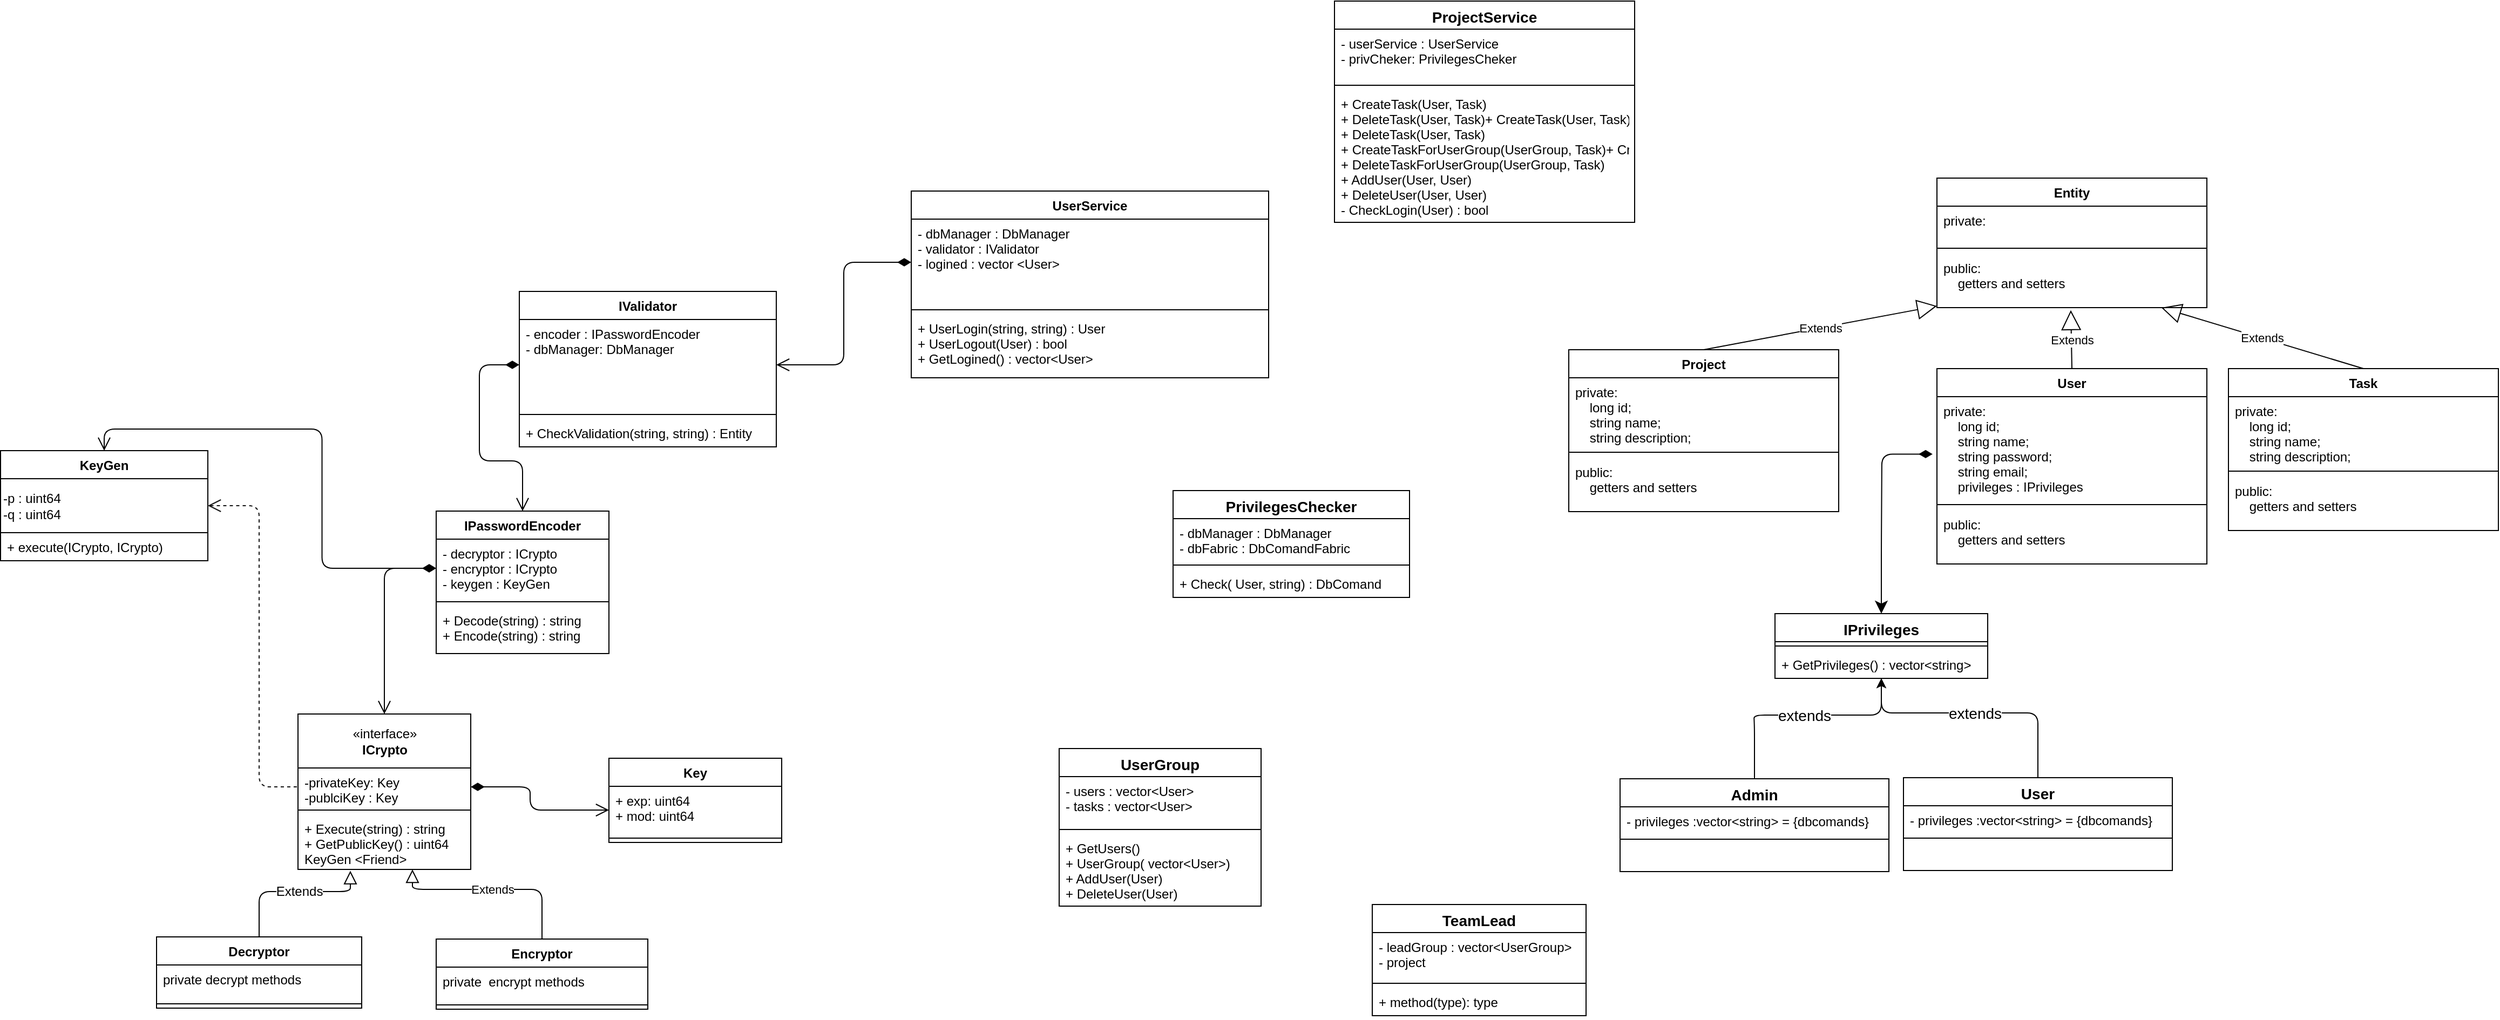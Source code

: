 <mxfile version="12.1.7" type="device" pages="1"><diagram id="emK0Cc5uvqGBmMG8KdMU" name="Page-2"><mxGraphModel dx="1173" dy="1491" grid="0" gridSize="10" guides="0" tooltips="1" connect="1" arrows="0" fold="1" page="0" pageScale="1" pageWidth="827" pageHeight="1169" math="0" shadow="0"><root><mxCell id="qpFddSiYplY5bSEACu3x-0"/><mxCell id="qpFddSiYplY5bSEACu3x-1" parent="qpFddSiYplY5bSEACu3x-0"/><mxCell id="0Iv2HegZm4sz98EzxYYE-0" style="rounded=1;orthogonalLoop=1;jettySize=auto;html=1;exitX=0.5;exitY=0;exitDx=0;exitDy=0;endArrow=block;endFill=0;jumpSize=6;endSize=10;startSize=10;edgeStyle=orthogonalEdgeStyle;entryX=0.303;entryY=1.025;entryDx=0;entryDy=0;entryPerimeter=0;" parent="qpFddSiYplY5bSEACu3x-1" source="qpFddSiYplY5bSEACu3x-2" target="qpFddSiYplY5bSEACu3x-27" edge="1"><mxGeometry relative="1" as="geometry"><mxPoint x="297.2" y="-3.2" as="targetPoint"/><Array as="points"><mxPoint x="292" y="136"/><mxPoint x="376" y="136"/></Array></mxGeometry></mxCell><mxCell id="0Iv2HegZm4sz98EzxYYE-1" value="Extends" style="text;html=1;resizable=0;points=[];align=center;verticalAlign=middle;labelBackgroundColor=#ffffff;" parent="0Iv2HegZm4sz98EzxYYE-0" vertex="1" connectable="0"><mxGeometry x="0.383" y="-1" relative="1" as="geometry"><mxPoint x="-22" y="-1.5" as="offset"/></mxGeometry></mxCell><mxCell id="qpFddSiYplY5bSEACu3x-2" value="Decryptor" style="swimlane;fontStyle=1;align=center;verticalAlign=top;childLayout=stackLayout;horizontal=1;startSize=26;horizontalStack=0;resizeParent=1;resizeParentMax=0;resizeLast=0;collapsible=1;marginBottom=0;" parent="qpFddSiYplY5bSEACu3x-1" vertex="1"><mxGeometry x="197" y="178" width="190" height="66" as="geometry"/></mxCell><mxCell id="qpFddSiYplY5bSEACu3x-3" value="private decrypt methods" style="text;strokeColor=none;fillColor=none;align=left;verticalAlign=top;spacingLeft=4;spacingRight=4;overflow=hidden;rotatable=0;points=[[0,0.5],[1,0.5]];portConstraint=eastwest;" parent="qpFddSiYplY5bSEACu3x-2" vertex="1"><mxGeometry y="26" width="190" height="32" as="geometry"/></mxCell><mxCell id="qpFddSiYplY5bSEACu3x-4" value="" style="line;strokeWidth=1;fillColor=none;align=left;verticalAlign=middle;spacingTop=-1;spacingLeft=3;spacingRight=3;rotatable=0;labelPosition=right;points=[];portConstraint=eastwest;" parent="qpFddSiYplY5bSEACu3x-2" vertex="1"><mxGeometry y="58" width="190" height="8" as="geometry"/></mxCell><mxCell id="0Iv2HegZm4sz98EzxYYE-2" value="Extends" style="edgeStyle=orthogonalEdgeStyle;orthogonalLoop=1;jettySize=auto;html=1;exitX=0.5;exitY=0;exitDx=0;exitDy=0;endArrow=block;endFill=0;endSize=10;startSize=10;" parent="qpFddSiYplY5bSEACu3x-1" source="qpFddSiYplY5bSEACu3x-16" target="qpFddSiYplY5bSEACu3x-27" edge="1"><mxGeometry relative="1" as="geometry"><Array as="points"><mxPoint x="554" y="134"/><mxPoint x="434" y="134"/></Array></mxGeometry></mxCell><mxCell id="qpFddSiYplY5bSEACu3x-16" value="Encryptor" style="swimlane;fontStyle=1;align=center;verticalAlign=top;childLayout=stackLayout;horizontal=1;startSize=26;horizontalStack=0;resizeParent=1;resizeParentMax=0;resizeLast=0;collapsible=1;marginBottom=0;" parent="qpFddSiYplY5bSEACu3x-1" vertex="1"><mxGeometry x="456" y="180" width="196" height="65" as="geometry"/></mxCell><mxCell id="qpFddSiYplY5bSEACu3x-17" value="private  encrypt methods" style="text;strokeColor=none;fillColor=none;align=left;verticalAlign=top;spacingLeft=4;spacingRight=4;overflow=hidden;rotatable=0;points=[[0,0.5],[1,0.5]];portConstraint=eastwest;" parent="qpFddSiYplY5bSEACu3x-16" vertex="1"><mxGeometry y="26" width="196" height="31" as="geometry"/></mxCell><mxCell id="qpFddSiYplY5bSEACu3x-18" value="" style="line;strokeWidth=1;fillColor=none;align=left;verticalAlign=middle;spacingTop=-1;spacingLeft=3;spacingRight=3;rotatable=0;labelPosition=right;points=[];portConstraint=eastwest;" parent="qpFddSiYplY5bSEACu3x-16" vertex="1"><mxGeometry y="57" width="196" height="8" as="geometry"/></mxCell><mxCell id="cDZMtpOlQ2nvsWHCtUD1-0" style="edgeStyle=orthogonalEdgeStyle;jumpSize=6;orthogonalLoop=1;jettySize=auto;html=1;exitX=0.5;exitY=0;exitDx=0;exitDy=0;entryX=0;entryY=0.5;entryDx=0;entryDy=0;startArrow=open;startFill=0;startSize=10;endArrow=diamondThin;endFill=1;endSize=10;strokeColor=#000000;comic=0;shadow=0;rounded=1;" parent="qpFddSiYplY5bSEACu3x-1" source="qpFddSiYplY5bSEACu3x-20" target="r9ukOdG_xvwr0nZsbjeQ-1" edge="1"><mxGeometry relative="1" as="geometry"/></mxCell><mxCell id="qpFddSiYplY5bSEACu3x-20" value="KeyGen" style="swimlane;fontStyle=1;align=center;verticalAlign=top;childLayout=stackLayout;horizontal=1;startSize=26;horizontalStack=0;resizeParent=1;resizeParentMax=0;resizeLast=0;collapsible=1;marginBottom=0;" parent="qpFddSiYplY5bSEACu3x-1" vertex="1"><mxGeometry x="52.5" y="-272.5" width="192" height="102" as="geometry"/></mxCell><mxCell id="tT1e7uHNstAgFNwkykaq-0" value="-p : uint64&lt;br&gt;-q : uint64" style="html=1;align=left;" parent="qpFddSiYplY5bSEACu3x-20" vertex="1"><mxGeometry y="26" width="192" height="50" as="geometry"/></mxCell><mxCell id="qpFddSiYplY5bSEACu3x-23" value="+ execute(ICrypto, ICrypto)" style="text;strokeColor=none;fillColor=none;align=left;verticalAlign=top;spacingLeft=4;spacingRight=4;overflow=hidden;rotatable=0;points=[[0,0.5],[1,0.5]];portConstraint=eastwest;" parent="qpFddSiYplY5bSEACu3x-20" vertex="1"><mxGeometry y="76" width="192" height="26" as="geometry"/></mxCell><mxCell id="qpFddSiYplY5bSEACu3x-24" value="Classname" style="swimlane;fontStyle=1;align=center;verticalAlign=top;childLayout=stackLayout;horizontal=1;startSize=0;horizontalStack=0;resizeParent=1;resizeParentMax=0;resizeLast=0;collapsible=1;marginBottom=0;" parent="qpFddSiYplY5bSEACu3x-1" vertex="1"><mxGeometry x="328" y="-28.5" width="160" height="144" as="geometry"><mxRectangle x="376" y="73" width="87" height="26" as="alternateBounds"/></mxGeometry></mxCell><mxCell id="qpFddSiYplY5bSEACu3x-10" value="«interface»&lt;br&gt;&lt;b&gt;ICrypto&lt;/b&gt;" style="html=1;" parent="qpFddSiYplY5bSEACu3x-24" vertex="1"><mxGeometry width="160" height="50" as="geometry"/></mxCell><mxCell id="qpFddSiYplY5bSEACu3x-25" value="-privateKey: Key&#10;-publciKey : Key" style="text;strokeColor=none;fillColor=none;align=left;verticalAlign=top;spacingLeft=4;spacingRight=4;overflow=hidden;rotatable=0;points=[[0,0.5],[1,0.5]];portConstraint=eastwest;" parent="qpFddSiYplY5bSEACu3x-24" vertex="1"><mxGeometry y="50" width="160" height="35" as="geometry"/></mxCell><mxCell id="qpFddSiYplY5bSEACu3x-26" value="" style="line;strokeWidth=1;fillColor=none;align=left;verticalAlign=middle;spacingTop=-1;spacingLeft=3;spacingRight=3;rotatable=0;labelPosition=right;points=[];portConstraint=eastwest;" parent="qpFddSiYplY5bSEACu3x-24" vertex="1"><mxGeometry y="85" width="160" height="8" as="geometry"/></mxCell><mxCell id="qpFddSiYplY5bSEACu3x-27" value="+ Execute(string) : string&#10;+ GetPublicKey() : uint64&#10;KeyGen &lt;Friend&gt;" style="text;strokeColor=none;fillColor=none;align=left;verticalAlign=top;spacingLeft=4;spacingRight=4;overflow=hidden;rotatable=0;points=[[0,0.5],[1,0.5]];portConstraint=eastwest;" parent="qpFddSiYplY5bSEACu3x-24" vertex="1"><mxGeometry y="93" width="160" height="51" as="geometry"/></mxCell><mxCell id="lSrhxIxeE4S8nKzrJo1d-0" value="Key" style="swimlane;fontStyle=1;align=center;verticalAlign=top;childLayout=stackLayout;horizontal=1;startSize=26;horizontalStack=0;resizeParent=1;resizeParentMax=0;resizeLast=0;collapsible=1;marginBottom=0;" parent="qpFddSiYplY5bSEACu3x-1" vertex="1"><mxGeometry x="616" y="12.5" width="160" height="78" as="geometry"/></mxCell><mxCell id="lSrhxIxeE4S8nKzrJo1d-1" value="+ exp: uint64&#10;+ mod: uint64" style="text;strokeColor=none;fillColor=none;align=left;verticalAlign=top;spacingLeft=4;spacingRight=4;overflow=hidden;rotatable=0;points=[[0,0.5],[1,0.5]];portConstraint=eastwest;" parent="lSrhxIxeE4S8nKzrJo1d-0" vertex="1"><mxGeometry y="26" width="160" height="44" as="geometry"/></mxCell><mxCell id="lSrhxIxeE4S8nKzrJo1d-2" value="" style="line;strokeWidth=1;fillColor=none;align=left;verticalAlign=middle;spacingTop=-1;spacingLeft=3;spacingRight=3;rotatable=0;labelPosition=right;points=[];portConstraint=eastwest;" parent="lSrhxIxeE4S8nKzrJo1d-0" vertex="1"><mxGeometry y="70" width="160" height="8" as="geometry"/></mxCell><mxCell id="lSrhxIxeE4S8nKzrJo1d-5" style="rounded=1;jumpSize=6;orthogonalLoop=1;jettySize=auto;html=1;exitX=0;exitY=0.5;exitDx=0;exitDy=0;entryX=1;entryY=0.5;entryDx=0;entryDy=0;startSize=10;endArrow=diamondThin;endFill=1;endSize=10;startArrow=open;startFill=0;edgeStyle=orthogonalEdgeStyle;" parent="qpFddSiYplY5bSEACu3x-1" source="lSrhxIxeE4S8nKzrJo1d-1" target="qpFddSiYplY5bSEACu3x-25" edge="1"><mxGeometry relative="1" as="geometry"><Array as="points"><mxPoint x="543" y="61"/><mxPoint x="543" y="39"/></Array></mxGeometry></mxCell><mxCell id="z6q4skOLtiuqUrxplPU3-0" value="IValidator" style="swimlane;fontStyle=1;align=center;verticalAlign=top;childLayout=stackLayout;horizontal=1;startSize=26;horizontalStack=0;resizeParent=1;resizeParentMax=0;resizeLast=0;collapsible=1;marginBottom=0;" parent="qpFddSiYplY5bSEACu3x-1" vertex="1"><mxGeometry x="533" y="-420" width="238" height="144" as="geometry"/></mxCell><mxCell id="z6q4skOLtiuqUrxplPU3-1" value="- encoder : IPasswordEncoder &#10;- dbManager: DbManager" style="text;strokeColor=none;fillColor=none;align=left;verticalAlign=top;spacingLeft=4;spacingRight=4;overflow=hidden;rotatable=0;points=[[0,0.5],[1,0.5]];portConstraint=eastwest;" parent="z6q4skOLtiuqUrxplPU3-0" vertex="1"><mxGeometry y="26" width="238" height="84" as="geometry"/></mxCell><mxCell id="z6q4skOLtiuqUrxplPU3-2" value="" style="line;strokeWidth=1;fillColor=none;align=left;verticalAlign=middle;spacingTop=-1;spacingLeft=3;spacingRight=3;rotatable=0;labelPosition=right;points=[];portConstraint=eastwest;" parent="z6q4skOLtiuqUrxplPU3-0" vertex="1"><mxGeometry y="110" width="238" height="8" as="geometry"/></mxCell><mxCell id="z6q4skOLtiuqUrxplPU3-3" value="+ CheckValidation(string, string) : Entity" style="text;strokeColor=none;fillColor=none;align=left;verticalAlign=top;spacingLeft=4;spacingRight=4;overflow=hidden;rotatable=0;points=[[0,0.5],[1,0.5]];portConstraint=eastwest;" parent="z6q4skOLtiuqUrxplPU3-0" vertex="1"><mxGeometry y="118" width="238" height="26" as="geometry"/></mxCell><mxCell id="w9OWV7z8uRXfVUUoix1M-0" style="edgeStyle=orthogonalEdgeStyle;rounded=1;jumpSize=6;orthogonalLoop=1;jettySize=auto;html=1;entryX=0;entryY=0.5;entryDx=0;entryDy=0;startArrow=open;startFill=0;startSize=10;endArrow=none;endFill=0;endSize=10;strokeColor=#141414;exitX=1;exitY=0.5;exitDx=0;exitDy=0;fillColor=#f5f5f5;dashed=1;" parent="qpFddSiYplY5bSEACu3x-1" source="tT1e7uHNstAgFNwkykaq-0" target="qpFddSiYplY5bSEACu3x-25" edge="1"><mxGeometry relative="1" as="geometry"><mxPoint x="274" y="58" as="sourcePoint"/><Array as="points"><mxPoint x="292" y="-221"/><mxPoint x="292" y="39"/></Array></mxGeometry></mxCell><mxCell id="u9iW2AQtetrxhVSnozgq-0" style="edgeStyle=orthogonalEdgeStyle;rounded=1;comic=0;jumpSize=6;orthogonalLoop=1;jettySize=auto;html=1;exitX=0.5;exitY=0;exitDx=0;exitDy=0;entryX=0;entryY=0.5;entryDx=0;entryDy=0;shadow=0;startArrow=open;startFill=0;startSize=10;endArrow=diamondThin;endFill=1;endSize=10;strokeColor=#000000;" parent="qpFddSiYplY5bSEACu3x-1" source="qpFddSiYplY5bSEACu3x-10" target="r9ukOdG_xvwr0nZsbjeQ-1" edge="1"><mxGeometry relative="1" as="geometry"><Array as="points"><mxPoint x="408" y="-163"/></Array></mxGeometry></mxCell><mxCell id="r9ukOdG_xvwr0nZsbjeQ-4" style="edgeStyle=orthogonalEdgeStyle;rounded=1;comic=0;jumpSize=6;orthogonalLoop=1;jettySize=auto;html=1;exitX=0.5;exitY=0;exitDx=0;exitDy=0;entryX=0;entryY=0.5;entryDx=0;entryDy=0;shadow=0;startArrow=open;startFill=0;startSize=10;endArrow=diamondThin;endFill=1;endSize=10;strokeColor=#000000;" parent="qpFddSiYplY5bSEACu3x-1" source="r9ukOdG_xvwr0nZsbjeQ-0" target="z6q4skOLtiuqUrxplPU3-1" edge="1"><mxGeometry relative="1" as="geometry"><Array as="points"><mxPoint x="536" y="-263"/><mxPoint x="496" y="-263"/><mxPoint x="496" y="-352"/></Array></mxGeometry></mxCell><mxCell id="r9ukOdG_xvwr0nZsbjeQ-0" value="IPasswordEncoder" style="swimlane;fontStyle=1;align=center;verticalAlign=top;childLayout=stackLayout;horizontal=1;startSize=26;horizontalStack=0;resizeParent=1;resizeParentMax=0;resizeLast=0;collapsible=1;marginBottom=0;" parent="qpFddSiYplY5bSEACu3x-1" vertex="1"><mxGeometry x="456" y="-216.5" width="160" height="132" as="geometry"/></mxCell><mxCell id="r9ukOdG_xvwr0nZsbjeQ-1" value="- decryptor : ICrypto&#10;- encryptor : ICrypto&#10;- keygen : KeyGen" style="text;strokeColor=none;fillColor=none;align=left;verticalAlign=top;spacingLeft=4;spacingRight=4;overflow=hidden;rotatable=0;points=[[0,0.5],[1,0.5]];portConstraint=eastwest;" parent="r9ukOdG_xvwr0nZsbjeQ-0" vertex="1"><mxGeometry y="26" width="160" height="54" as="geometry"/></mxCell><mxCell id="r9ukOdG_xvwr0nZsbjeQ-2" value="" style="line;strokeWidth=1;fillColor=none;align=left;verticalAlign=middle;spacingTop=-1;spacingLeft=3;spacingRight=3;rotatable=0;labelPosition=right;points=[];portConstraint=eastwest;" parent="r9ukOdG_xvwr0nZsbjeQ-0" vertex="1"><mxGeometry y="80" width="160" height="8" as="geometry"/></mxCell><mxCell id="r9ukOdG_xvwr0nZsbjeQ-3" value="+ Decode(string) : string&#10;+ Encode(string) : string" style="text;strokeColor=none;fillColor=none;align=left;verticalAlign=top;spacingLeft=4;spacingRight=4;overflow=hidden;rotatable=0;points=[[0,0.5],[1,0.5]];portConstraint=eastwest;" parent="r9ukOdG_xvwr0nZsbjeQ-0" vertex="1"><mxGeometry y="88" width="160" height="44" as="geometry"/></mxCell><mxCell id="WllCiCoaw4_xuXU6ZkaX-0" value="UserService" style="swimlane;fontStyle=1;align=center;verticalAlign=top;childLayout=stackLayout;horizontal=1;startSize=26;horizontalStack=0;resizeParent=1;resizeParentMax=0;resizeLast=0;collapsible=1;marginBottom=0;" parent="qpFddSiYplY5bSEACu3x-1" vertex="1"><mxGeometry x="896" y="-513" width="331" height="173" as="geometry"/></mxCell><mxCell id="WllCiCoaw4_xuXU6ZkaX-1" value="- dbManager : DbManager&#10;- validator : IValidator&#10;- logined : vector &lt;User&gt;" style="text;strokeColor=none;fillColor=none;align=left;verticalAlign=top;spacingLeft=4;spacingRight=4;overflow=hidden;rotatable=0;points=[[0,0.5],[1,0.5]];portConstraint=eastwest;" parent="WllCiCoaw4_xuXU6ZkaX-0" vertex="1"><mxGeometry y="26" width="331" height="80" as="geometry"/></mxCell><mxCell id="WllCiCoaw4_xuXU6ZkaX-2" value="" style="line;strokeWidth=1;fillColor=none;align=left;verticalAlign=middle;spacingTop=-1;spacingLeft=3;spacingRight=3;rotatable=0;labelPosition=right;points=[];portConstraint=eastwest;" parent="WllCiCoaw4_xuXU6ZkaX-0" vertex="1"><mxGeometry y="106" width="331" height="8" as="geometry"/></mxCell><mxCell id="WllCiCoaw4_xuXU6ZkaX-3" value="+ UserLogin(string, string) : User&#10;+ UserLogout(User) : bool&#10;+ GetLogined() : vector&lt;User&gt;" style="text;strokeColor=none;fillColor=none;align=left;verticalAlign=top;spacingLeft=4;spacingRight=4;overflow=hidden;rotatable=0;points=[[0,0.5],[1,0.5]];portConstraint=eastwest;" parent="WllCiCoaw4_xuXU6ZkaX-0" vertex="1"><mxGeometry y="114" width="331" height="59" as="geometry"/></mxCell><mxCell id="ik81Bs0gIsjOWc1RBkU8-0" style="edgeStyle=orthogonalEdgeStyle;rounded=1;comic=0;jumpSize=6;orthogonalLoop=1;jettySize=auto;html=1;exitX=1;exitY=0.5;exitDx=0;exitDy=0;entryX=0;entryY=0.5;entryDx=0;entryDy=0;shadow=0;startArrow=open;startFill=0;startSize=10;endArrow=diamondThin;endFill=1;endSize=10;strokeColor=#000000;" parent="qpFddSiYplY5bSEACu3x-1" source="z6q4skOLtiuqUrxplPU3-1" target="WllCiCoaw4_xuXU6ZkaX-1" edge="1"><mxGeometry relative="1" as="geometry"/></mxCell><mxCell id="dj6nG8Zh1Ip-4dkCtnqZ-48" style="edgeStyle=orthogonalEdgeStyle;rounded=1;orthogonalLoop=1;jettySize=auto;html=1;exitX=0.5;exitY=0;exitDx=0;exitDy=0;entryX=-0.016;entryY=0.56;entryDx=0;entryDy=0;entryPerimeter=0;startArrow=classic;startFill=1;endArrow=diamondThin;endFill=1;fontSize=14;endSize=10;startSize=9;" edge="1" parent="qpFddSiYplY5bSEACu3x-1" source="dj6nG8Zh1Ip-4dkCtnqZ-11" target="dj6nG8Zh1Ip-4dkCtnqZ-37"><mxGeometry relative="1" as="geometry"><Array as="points"><mxPoint x="1795" y="-183"/><mxPoint x="1795" y="-269"/></Array></mxGeometry></mxCell><mxCell id="dj6nG8Zh1Ip-4dkCtnqZ-11" value="IPrivileges" style="swimlane;fontStyle=1;align=center;verticalAlign=top;childLayout=stackLayout;horizontal=1;startSize=26;horizontalStack=0;resizeParent=1;resizeParentMax=0;resizeLast=0;collapsible=1;marginBottom=0;fillColor=#FFFFFF;gradientColor=none;fontSize=14;" vertex="1" parent="qpFddSiYplY5bSEACu3x-1"><mxGeometry x="1696" y="-121.5" width="197" height="60" as="geometry"/></mxCell><mxCell id="dj6nG8Zh1Ip-4dkCtnqZ-13" value="" style="line;strokeWidth=1;fillColor=none;align=left;verticalAlign=middle;spacingTop=-1;spacingLeft=3;spacingRight=3;rotatable=0;labelPosition=right;points=[];portConstraint=eastwest;" vertex="1" parent="dj6nG8Zh1Ip-4dkCtnqZ-11"><mxGeometry y="26" width="197" height="8" as="geometry"/></mxCell><mxCell id="dj6nG8Zh1Ip-4dkCtnqZ-14" value="+ GetPrivileges() : vector&lt;string&gt;" style="text;strokeColor=none;fillColor=none;align=left;verticalAlign=top;spacingLeft=4;spacingRight=4;overflow=hidden;rotatable=0;points=[[0,0.5],[1,0.5]];portConstraint=eastwest;" vertex="1" parent="dj6nG8Zh1Ip-4dkCtnqZ-11"><mxGeometry y="34" width="197" height="26" as="geometry"/></mxCell><mxCell id="dj6nG8Zh1Ip-4dkCtnqZ-19" value="extends" style="edgeStyle=orthogonalEdgeStyle;rounded=1;orthogonalLoop=1;jettySize=auto;html=1;exitX=0.5;exitY=0;exitDx=0;exitDy=0;startArrow=none;startFill=0;endArrow=classic;endFill=1;fontSize=14;" edge="1" parent="qpFddSiYplY5bSEACu3x-1" source="dj6nG8Zh1Ip-4dkCtnqZ-15" target="dj6nG8Zh1Ip-4dkCtnqZ-14"><mxGeometry relative="1" as="geometry"><Array as="points"><mxPoint x="1677.5" y="-15.5"/><mxPoint x="1676.5" y="-27.5"/><mxPoint x="1794.5" y="-27.5"/></Array></mxGeometry></mxCell><mxCell id="dj6nG8Zh1Ip-4dkCtnqZ-15" value="Admin" style="swimlane;fontStyle=1;align=center;verticalAlign=top;childLayout=stackLayout;horizontal=1;startSize=26;horizontalStack=0;resizeParent=1;resizeParentMax=0;resizeLast=0;collapsible=1;marginBottom=0;fillColor=#FFFFFF;gradientColor=none;fontSize=14;" vertex="1" parent="qpFddSiYplY5bSEACu3x-1"><mxGeometry x="1552.5" y="31.5" width="249" height="86" as="geometry"/></mxCell><mxCell id="dj6nG8Zh1Ip-4dkCtnqZ-16" value="- privileges :vector&lt;string&gt; = {dbcomands}" style="text;strokeColor=none;fillColor=none;align=left;verticalAlign=top;spacingLeft=4;spacingRight=4;overflow=hidden;rotatable=0;points=[[0,0.5],[1,0.5]];portConstraint=eastwest;" vertex="1" parent="dj6nG8Zh1Ip-4dkCtnqZ-15"><mxGeometry y="26" width="249" height="26" as="geometry"/></mxCell><mxCell id="dj6nG8Zh1Ip-4dkCtnqZ-17" value="" style="line;strokeWidth=1;fillColor=none;align=left;verticalAlign=middle;spacingTop=-1;spacingLeft=3;spacingRight=3;rotatable=0;labelPosition=right;points=[];portConstraint=eastwest;" vertex="1" parent="dj6nG8Zh1Ip-4dkCtnqZ-15"><mxGeometry y="52" width="249" height="8" as="geometry"/></mxCell><mxCell id="dj6nG8Zh1Ip-4dkCtnqZ-18" value=" " style="text;strokeColor=none;fillColor=none;align=left;verticalAlign=top;spacingLeft=4;spacingRight=4;overflow=hidden;rotatable=0;points=[[0,0.5],[1,0.5]];portConstraint=eastwest;" vertex="1" parent="dj6nG8Zh1Ip-4dkCtnqZ-15"><mxGeometry y="60" width="249" height="26" as="geometry"/></mxCell><mxCell id="dj6nG8Zh1Ip-4dkCtnqZ-47" value="extends" style="edgeStyle=orthogonalEdgeStyle;rounded=1;orthogonalLoop=1;jettySize=auto;html=1;exitX=0.5;exitY=0;exitDx=0;exitDy=0;startArrow=none;startFill=0;endArrow=classic;endFill=1;fontSize=14;" edge="1" parent="qpFddSiYplY5bSEACu3x-1" source="dj6nG8Zh1Ip-4dkCtnqZ-20" target="dj6nG8Zh1Ip-4dkCtnqZ-14"><mxGeometry relative="1" as="geometry"><Array as="points"><mxPoint x="1939.5" y="-29.5"/><mxPoint x="1794.5" y="-29.5"/></Array></mxGeometry></mxCell><mxCell id="dj6nG8Zh1Ip-4dkCtnqZ-20" value="User" style="swimlane;fontStyle=1;align=center;verticalAlign=top;childLayout=stackLayout;horizontal=1;startSize=26;horizontalStack=0;resizeParent=1;resizeParentMax=0;resizeLast=0;collapsible=1;marginBottom=0;fillColor=#FFFFFF;gradientColor=none;fontSize=14;" vertex="1" parent="qpFddSiYplY5bSEACu3x-1"><mxGeometry x="1815" y="30.5" width="249" height="86" as="geometry"/></mxCell><mxCell id="dj6nG8Zh1Ip-4dkCtnqZ-21" value="- privileges :vector&lt;string&gt; = {dbcomands}" style="text;strokeColor=none;fillColor=none;align=left;verticalAlign=top;spacingLeft=4;spacingRight=4;overflow=hidden;rotatable=0;points=[[0,0.5],[1,0.5]];portConstraint=eastwest;" vertex="1" parent="dj6nG8Zh1Ip-4dkCtnqZ-20"><mxGeometry y="26" width="249" height="26" as="geometry"/></mxCell><mxCell id="dj6nG8Zh1Ip-4dkCtnqZ-22" value="" style="line;strokeWidth=1;fillColor=none;align=left;verticalAlign=middle;spacingTop=-1;spacingLeft=3;spacingRight=3;rotatable=0;labelPosition=right;points=[];portConstraint=eastwest;" vertex="1" parent="dj6nG8Zh1Ip-4dkCtnqZ-20"><mxGeometry y="52" width="249" height="8" as="geometry"/></mxCell><mxCell id="dj6nG8Zh1Ip-4dkCtnqZ-23" value=" " style="text;strokeColor=none;fillColor=none;align=left;verticalAlign=top;spacingLeft=4;spacingRight=4;overflow=hidden;rotatable=0;points=[[0,0.5],[1,0.5]];portConstraint=eastwest;" vertex="1" parent="dj6nG8Zh1Ip-4dkCtnqZ-20"><mxGeometry y="60" width="249" height="26" as="geometry"/></mxCell><mxCell id="dj6nG8Zh1Ip-4dkCtnqZ-28" value="Entity" style="swimlane;fontStyle=1;align=center;verticalAlign=top;childLayout=stackLayout;horizontal=1;startSize=26;horizontalStack=0;resizeParent=1;resizeParentMax=0;resizeLast=0;collapsible=1;marginBottom=0;" vertex="1" parent="qpFddSiYplY5bSEACu3x-1"><mxGeometry x="1846" y="-525" width="250" height="120" as="geometry"/></mxCell><mxCell id="dj6nG8Zh1Ip-4dkCtnqZ-29" value="private:" style="text;strokeColor=none;fillColor=none;align=left;verticalAlign=top;spacingLeft=4;spacingRight=4;overflow=hidden;rotatable=0;points=[[0,0.5],[1,0.5]];portConstraint=eastwest;" vertex="1" parent="dj6nG8Zh1Ip-4dkCtnqZ-28"><mxGeometry y="26" width="250" height="34" as="geometry"/></mxCell><mxCell id="dj6nG8Zh1Ip-4dkCtnqZ-30" value="" style="line;strokeWidth=1;fillColor=none;align=left;verticalAlign=middle;spacingTop=-1;spacingLeft=3;spacingRight=3;rotatable=0;labelPosition=right;points=[];portConstraint=eastwest;" vertex="1" parent="dj6nG8Zh1Ip-4dkCtnqZ-28"><mxGeometry y="60" width="250" height="10" as="geometry"/></mxCell><mxCell id="dj6nG8Zh1Ip-4dkCtnqZ-31" value="public:&#10;    getters and setters" style="text;strokeColor=none;fillColor=none;align=left;verticalAlign=top;spacingLeft=4;spacingRight=4;overflow=hidden;rotatable=0;points=[[0,0.5],[1,0.5]];portConstraint=eastwest;" vertex="1" parent="dj6nG8Zh1Ip-4dkCtnqZ-28"><mxGeometry y="70" width="250" height="50" as="geometry"/></mxCell><mxCell id="dj6nG8Zh1Ip-4dkCtnqZ-32" value="Project" style="swimlane;fontStyle=1;align=center;verticalAlign=top;childLayout=stackLayout;horizontal=1;startSize=26;horizontalStack=0;resizeParent=1;resizeParentMax=0;resizeLast=0;collapsible=1;marginBottom=0;" vertex="1" parent="qpFddSiYplY5bSEACu3x-1"><mxGeometry x="1505" y="-366" width="250" height="150" as="geometry"/></mxCell><mxCell id="dj6nG8Zh1Ip-4dkCtnqZ-33" value="private:&#10;    long id;    &#10;    string name;&#10;    string description;" style="text;strokeColor=none;fillColor=none;align=left;verticalAlign=top;spacingLeft=4;spacingRight=4;overflow=hidden;rotatable=0;points=[[0,0.5],[1,0.5]];portConstraint=eastwest;" vertex="1" parent="dj6nG8Zh1Ip-4dkCtnqZ-32"><mxGeometry y="26" width="250" height="64" as="geometry"/></mxCell><mxCell id="dj6nG8Zh1Ip-4dkCtnqZ-34" value="" style="line;strokeWidth=1;fillColor=none;align=left;verticalAlign=middle;spacingTop=-1;spacingLeft=3;spacingRight=3;rotatable=0;labelPosition=right;points=[];portConstraint=eastwest;" vertex="1" parent="dj6nG8Zh1Ip-4dkCtnqZ-32"><mxGeometry y="90" width="250" height="10" as="geometry"/></mxCell><mxCell id="dj6nG8Zh1Ip-4dkCtnqZ-35" value="public:&#10;    getters and setters" style="text;strokeColor=none;fillColor=none;align=left;verticalAlign=top;spacingLeft=4;spacingRight=4;overflow=hidden;rotatable=0;points=[[0,0.5],[1,0.5]];portConstraint=eastwest;" vertex="1" parent="dj6nG8Zh1Ip-4dkCtnqZ-32"><mxGeometry y="100" width="250" height="50" as="geometry"/></mxCell><mxCell id="dj6nG8Zh1Ip-4dkCtnqZ-36" value="User" style="swimlane;fontStyle=1;align=center;verticalAlign=top;childLayout=stackLayout;horizontal=1;startSize=26;horizontalStack=0;resizeParent=1;resizeParentMax=0;resizeLast=0;collapsible=1;marginBottom=0;" vertex="1" parent="qpFddSiYplY5bSEACu3x-1"><mxGeometry x="1846" y="-348.5" width="250" height="181" as="geometry"/></mxCell><mxCell id="dj6nG8Zh1Ip-4dkCtnqZ-37" value="private:&#10;    long id;&#10;    string name;&#10;    string password;&#10;    string email;&#10;    privileges : IPrivileges" style="text;strokeColor=none;fillColor=none;align=left;verticalAlign=top;spacingLeft=4;spacingRight=4;overflow=hidden;rotatable=0;points=[[0,0.5],[1,0.5]];portConstraint=eastwest;" vertex="1" parent="dj6nG8Zh1Ip-4dkCtnqZ-36"><mxGeometry y="26" width="250" height="95" as="geometry"/></mxCell><mxCell id="dj6nG8Zh1Ip-4dkCtnqZ-38" value="" style="line;strokeWidth=1;fillColor=none;align=left;verticalAlign=middle;spacingTop=-1;spacingLeft=3;spacingRight=3;rotatable=0;labelPosition=right;points=[];portConstraint=eastwest;" vertex="1" parent="dj6nG8Zh1Ip-4dkCtnqZ-36"><mxGeometry y="121" width="250" height="10" as="geometry"/></mxCell><mxCell id="dj6nG8Zh1Ip-4dkCtnqZ-39" value="public:&#10;    getters and setters" style="text;strokeColor=none;fillColor=none;align=left;verticalAlign=top;spacingLeft=4;spacingRight=4;overflow=hidden;rotatable=0;points=[[0,0.5],[1,0.5]];portConstraint=eastwest;" vertex="1" parent="dj6nG8Zh1Ip-4dkCtnqZ-36"><mxGeometry y="131" width="250" height="50" as="geometry"/></mxCell><mxCell id="dj6nG8Zh1Ip-4dkCtnqZ-40" value="Task" style="swimlane;fontStyle=1;align=center;verticalAlign=top;childLayout=stackLayout;horizontal=1;startSize=26;horizontalStack=0;resizeParent=1;resizeParentMax=0;resizeLast=0;collapsible=1;marginBottom=0;" vertex="1" parent="qpFddSiYplY5bSEACu3x-1"><mxGeometry x="2116" y="-348.5" width="250" height="150" as="geometry"/></mxCell><mxCell id="dj6nG8Zh1Ip-4dkCtnqZ-41" value="private:&#10;    long id;&#10;    string name;&#10;    string description;" style="text;strokeColor=none;fillColor=none;align=left;verticalAlign=top;spacingLeft=4;spacingRight=4;overflow=hidden;rotatable=0;points=[[0,0.5],[1,0.5]];portConstraint=eastwest;" vertex="1" parent="dj6nG8Zh1Ip-4dkCtnqZ-40"><mxGeometry y="26" width="250" height="64" as="geometry"/></mxCell><mxCell id="dj6nG8Zh1Ip-4dkCtnqZ-42" value="" style="line;strokeWidth=1;fillColor=none;align=left;verticalAlign=middle;spacingTop=-1;spacingLeft=3;spacingRight=3;rotatable=0;labelPosition=right;points=[];portConstraint=eastwest;" vertex="1" parent="dj6nG8Zh1Ip-4dkCtnqZ-40"><mxGeometry y="90" width="250" height="10" as="geometry"/></mxCell><mxCell id="dj6nG8Zh1Ip-4dkCtnqZ-43" value="public:&#10;    getters and setters" style="text;strokeColor=none;fillColor=none;align=left;verticalAlign=top;spacingLeft=4;spacingRight=4;overflow=hidden;rotatable=0;points=[[0,0.5],[1,0.5]];portConstraint=eastwest;" vertex="1" parent="dj6nG8Zh1Ip-4dkCtnqZ-40"><mxGeometry y="100" width="250" height="50" as="geometry"/></mxCell><mxCell id="dj6nG8Zh1Ip-4dkCtnqZ-44" value="Extends" style="endArrow=block;endSize=16;endFill=0;html=1;exitX=0.5;exitY=0;exitDx=0;exitDy=0;" edge="1" parent="qpFddSiYplY5bSEACu3x-1" source="dj6nG8Zh1Ip-4dkCtnqZ-32" target="dj6nG8Zh1Ip-4dkCtnqZ-31"><mxGeometry width="160" relative="1" as="geometry"><mxPoint x="1741" y="-566" as="sourcePoint"/><mxPoint x="1826" y="-595.5" as="targetPoint"/></mxGeometry></mxCell><mxCell id="dj6nG8Zh1Ip-4dkCtnqZ-45" value="Extends" style="endArrow=block;endSize=16;endFill=0;html=1;exitX=0.5;exitY=0;exitDx=0;exitDy=0;entryX=0.496;entryY=1.047;entryDx=0;entryDy=0;entryPerimeter=0;" edge="1" parent="qpFddSiYplY5bSEACu3x-1" source="dj6nG8Zh1Ip-4dkCtnqZ-36" target="dj6nG8Zh1Ip-4dkCtnqZ-31"><mxGeometry width="160" relative="1" as="geometry"><mxPoint x="1711" y="-338.5" as="sourcePoint"/><mxPoint x="1796" y="-415.5" as="targetPoint"/></mxGeometry></mxCell><mxCell id="dj6nG8Zh1Ip-4dkCtnqZ-46" value="Extends" style="endArrow=block;endSize=16;endFill=0;html=1;exitX=0.5;exitY=0;exitDx=0;exitDy=0;" edge="1" parent="qpFddSiYplY5bSEACu3x-1" source="dj6nG8Zh1Ip-4dkCtnqZ-40" target="dj6nG8Zh1Ip-4dkCtnqZ-31"><mxGeometry width="160" relative="1" as="geometry"><mxPoint x="2156" y="-372.5" as="sourcePoint"/><mxPoint x="2241" y="-449.5" as="targetPoint"/></mxGeometry></mxCell><mxCell id="dj6nG8Zh1Ip-4dkCtnqZ-49" value="PrivilegesChecker" style="swimlane;fontStyle=1;align=center;verticalAlign=top;childLayout=stackLayout;horizontal=1;startSize=26;horizontalStack=0;resizeParent=1;resizeParentMax=0;resizeLast=0;collapsible=1;marginBottom=0;fillColor=#FFFFFF;gradientColor=none;fontSize=14;" vertex="1" parent="qpFddSiYplY5bSEACu3x-1"><mxGeometry x="1138.5" y="-235.5" width="219" height="99" as="geometry"/></mxCell><mxCell id="dj6nG8Zh1Ip-4dkCtnqZ-50" value="- dbManager : DbManager&#10;- dbFabric : DbComandFabric" style="text;strokeColor=none;fillColor=none;align=left;verticalAlign=top;spacingLeft=4;spacingRight=4;overflow=hidden;rotatable=0;points=[[0,0.5],[1,0.5]];portConstraint=eastwest;" vertex="1" parent="dj6nG8Zh1Ip-4dkCtnqZ-49"><mxGeometry y="26" width="219" height="39" as="geometry"/></mxCell><mxCell id="dj6nG8Zh1Ip-4dkCtnqZ-51" value="" style="line;strokeWidth=1;fillColor=none;align=left;verticalAlign=middle;spacingTop=-1;spacingLeft=3;spacingRight=3;rotatable=0;labelPosition=right;points=[];portConstraint=eastwest;" vertex="1" parent="dj6nG8Zh1Ip-4dkCtnqZ-49"><mxGeometry y="65" width="219" height="8" as="geometry"/></mxCell><mxCell id="dj6nG8Zh1Ip-4dkCtnqZ-52" value="+ Check( User, string) : DbComand " style="text;strokeColor=none;fillColor=none;align=left;verticalAlign=top;spacingLeft=4;spacingRight=4;overflow=hidden;rotatable=0;points=[[0,0.5],[1,0.5]];portConstraint=eastwest;" vertex="1" parent="dj6nG8Zh1Ip-4dkCtnqZ-49"><mxGeometry y="73" width="219" height="26" as="geometry"/></mxCell><mxCell id="dj6nG8Zh1Ip-4dkCtnqZ-54" value="UserGroup" style="swimlane;fontStyle=1;align=center;verticalAlign=top;childLayout=stackLayout;horizontal=1;startSize=26;horizontalStack=0;resizeParent=1;resizeParentMax=0;resizeLast=0;collapsible=1;marginBottom=0;fillColor=#FFFFFF;gradientColor=none;fontSize=14;" vertex="1" parent="qpFddSiYplY5bSEACu3x-1"><mxGeometry x="1033" y="3.5" width="187" height="146" as="geometry"/></mxCell><mxCell id="dj6nG8Zh1Ip-4dkCtnqZ-55" value="- users : vector&lt;User&gt;&#10;- tasks : vector&lt;User&gt;" style="text;strokeColor=none;fillColor=none;align=left;verticalAlign=top;spacingLeft=4;spacingRight=4;overflow=hidden;rotatable=0;points=[[0,0.5],[1,0.5]];portConstraint=eastwest;" vertex="1" parent="dj6nG8Zh1Ip-4dkCtnqZ-54"><mxGeometry y="26" width="187" height="45" as="geometry"/></mxCell><mxCell id="dj6nG8Zh1Ip-4dkCtnqZ-56" value="" style="line;strokeWidth=1;fillColor=none;align=left;verticalAlign=middle;spacingTop=-1;spacingLeft=3;spacingRight=3;rotatable=0;labelPosition=right;points=[];portConstraint=eastwest;" vertex="1" parent="dj6nG8Zh1Ip-4dkCtnqZ-54"><mxGeometry y="71" width="187" height="8" as="geometry"/></mxCell><mxCell id="dj6nG8Zh1Ip-4dkCtnqZ-57" value="+ GetUsers()&#10;+ UserGroup( vector&lt;User&gt;)&#10;+ AddUser(User)&#10;+ DeleteUser(User)" style="text;strokeColor=none;fillColor=none;align=left;verticalAlign=top;spacingLeft=4;spacingRight=4;overflow=hidden;rotatable=0;points=[[0,0.5],[1,0.5]];portConstraint=eastwest;" vertex="1" parent="dj6nG8Zh1Ip-4dkCtnqZ-54"><mxGeometry y="79" width="187" height="67" as="geometry"/></mxCell><mxCell id="dj6nG8Zh1Ip-4dkCtnqZ-58" value="TeamLead" style="swimlane;fontStyle=1;align=center;verticalAlign=top;childLayout=stackLayout;horizontal=1;startSize=26;horizontalStack=0;resizeParent=1;resizeParentMax=0;resizeLast=0;collapsible=1;marginBottom=0;fillColor=#FFFFFF;gradientColor=none;fontSize=14;" vertex="1" parent="qpFddSiYplY5bSEACu3x-1"><mxGeometry x="1323" y="148" width="198" height="103" as="geometry"/></mxCell><mxCell id="dj6nG8Zh1Ip-4dkCtnqZ-59" value="- leadGroup : vector&lt;UserGroup&gt;&#10;- project " style="text;strokeColor=none;fillColor=none;align=left;verticalAlign=top;spacingLeft=4;spacingRight=4;overflow=hidden;rotatable=0;points=[[0,0.5],[1,0.5]];portConstraint=eastwest;" vertex="1" parent="dj6nG8Zh1Ip-4dkCtnqZ-58"><mxGeometry y="26" width="198" height="43" as="geometry"/></mxCell><mxCell id="dj6nG8Zh1Ip-4dkCtnqZ-60" value="" style="line;strokeWidth=1;fillColor=none;align=left;verticalAlign=middle;spacingTop=-1;spacingLeft=3;spacingRight=3;rotatable=0;labelPosition=right;points=[];portConstraint=eastwest;" vertex="1" parent="dj6nG8Zh1Ip-4dkCtnqZ-58"><mxGeometry y="69" width="198" height="8" as="geometry"/></mxCell><mxCell id="dj6nG8Zh1Ip-4dkCtnqZ-61" value="+ method(type): type" style="text;strokeColor=none;fillColor=none;align=left;verticalAlign=top;spacingLeft=4;spacingRight=4;overflow=hidden;rotatable=0;points=[[0,0.5],[1,0.5]];portConstraint=eastwest;" vertex="1" parent="dj6nG8Zh1Ip-4dkCtnqZ-58"><mxGeometry y="77" width="198" height="26" as="geometry"/></mxCell><mxCell id="dj6nG8Zh1Ip-4dkCtnqZ-62" value="ProjectService" style="swimlane;fontStyle=1;align=center;verticalAlign=top;childLayout=stackLayout;horizontal=1;startSize=26;horizontalStack=0;resizeParent=1;resizeParentMax=0;resizeLast=0;collapsible=1;marginBottom=0;fillColor=#FFFFFF;gradientColor=none;fontSize=14;" vertex="1" parent="qpFddSiYplY5bSEACu3x-1"><mxGeometry x="1288" y="-689" width="278" height="205" as="geometry"/></mxCell><mxCell id="dj6nG8Zh1Ip-4dkCtnqZ-63" value="- userService : UserService&#10;- privCheker: PrivilegesCheker" style="text;strokeColor=none;fillColor=none;align=left;verticalAlign=top;spacingLeft=4;spacingRight=4;overflow=hidden;rotatable=0;points=[[0,0.5],[1,0.5]];portConstraint=eastwest;" vertex="1" parent="dj6nG8Zh1Ip-4dkCtnqZ-62"><mxGeometry y="26" width="278" height="48" as="geometry"/></mxCell><mxCell id="dj6nG8Zh1Ip-4dkCtnqZ-64" value="" style="line;strokeWidth=1;fillColor=none;align=left;verticalAlign=middle;spacingTop=-1;spacingLeft=3;spacingRight=3;rotatable=0;labelPosition=right;points=[];portConstraint=eastwest;" vertex="1" parent="dj6nG8Zh1Ip-4dkCtnqZ-62"><mxGeometry y="74" width="278" height="8" as="geometry"/></mxCell><mxCell id="dj6nG8Zh1Ip-4dkCtnqZ-65" value="+ CreateTask(User, Task)&#10;+ DeleteTask(User, Task)+ CreateTask(User, Task)&#10;+ DeleteTask(User, Task)&#10;+ CreateTaskForUserGroup(UserGroup, Task)+ CreateTaskForUserGroup(UserGroup, Task)&#10;+ DeleteTaskForUserGroup(UserGroup, Task)&#10;+ AddUser(User, User)&#10;+ DeleteUser(User, User)&#10;- CheckLogin(User) : bool" style="text;strokeColor=none;fillColor=none;align=left;verticalAlign=top;spacingLeft=4;spacingRight=4;overflow=hidden;rotatable=0;points=[[0,0.5],[1,0.5]];portConstraint=eastwest;" vertex="1" parent="dj6nG8Zh1Ip-4dkCtnqZ-62"><mxGeometry y="82" width="278" height="123" as="geometry"/></mxCell></root></mxGraphModel></diagram></mxfile>